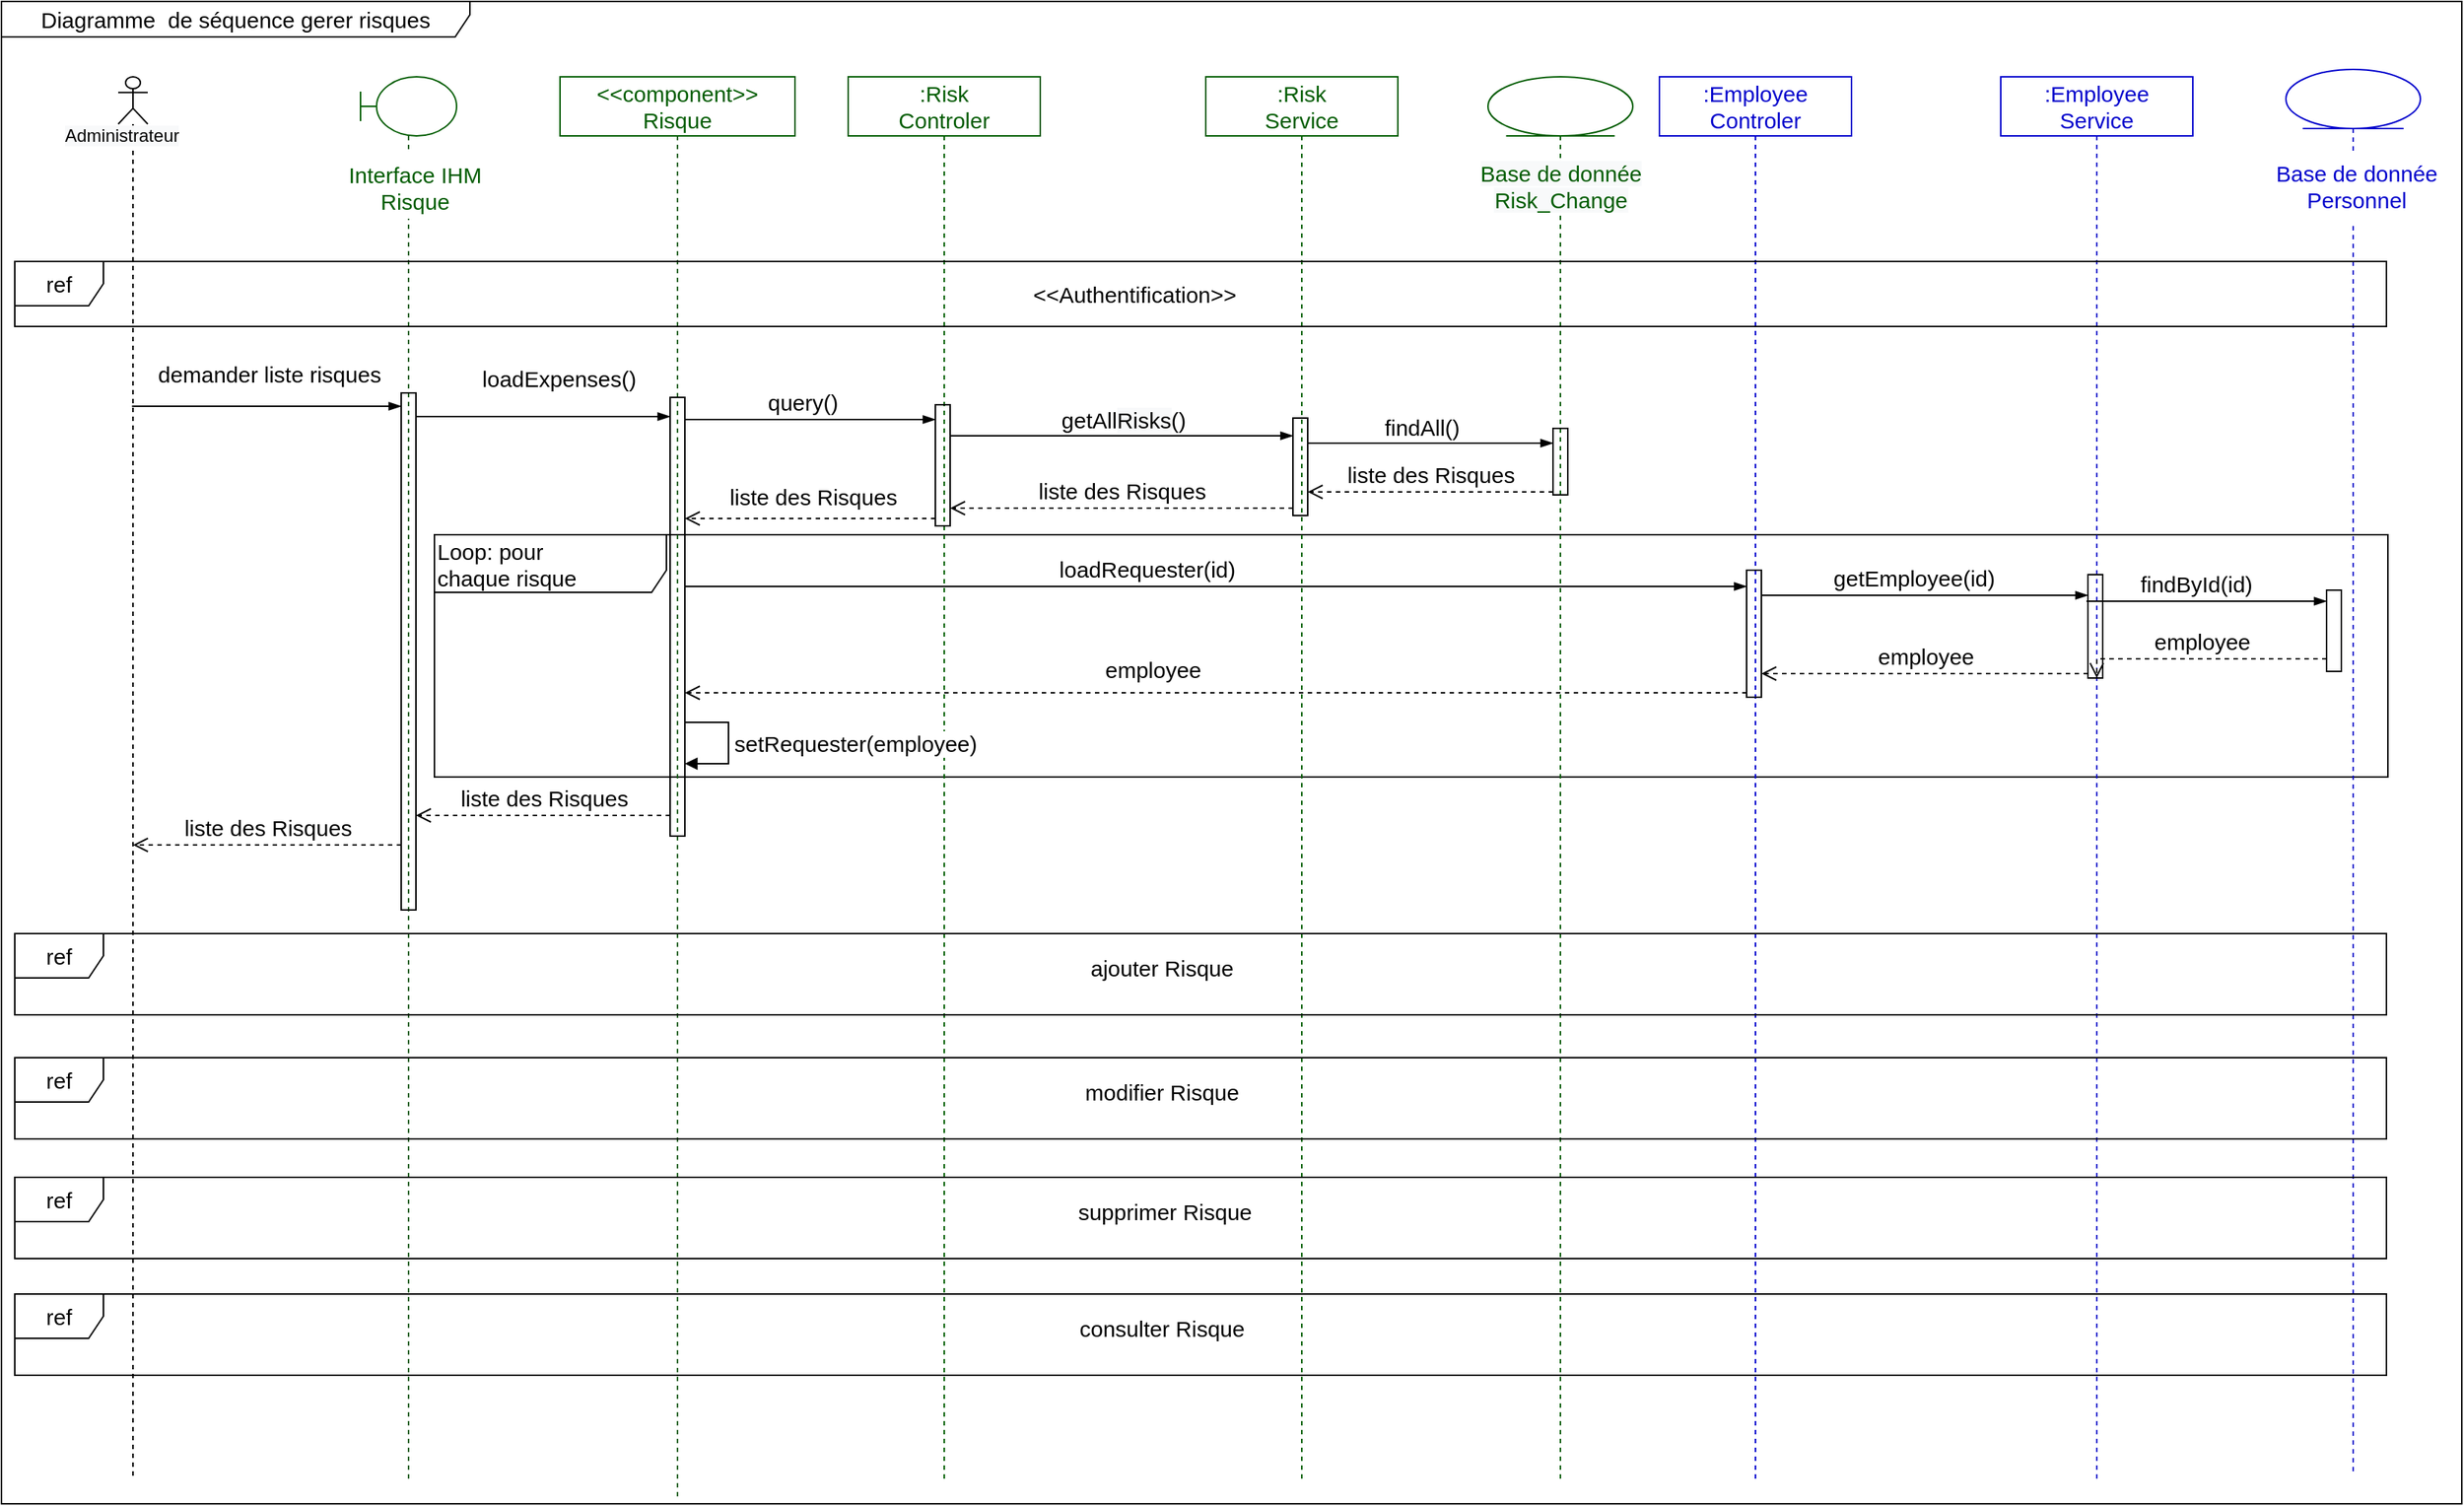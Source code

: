 <mxfile version="20.2.5" type="github" pages="2">
  <diagram id="tdwJPk2XB3sROhKPVtqK" name="Page-1">
    <mxGraphModel dx="2585" dy="1444" grid="0" gridSize="10" guides="1" tooltips="1" connect="1" arrows="1" fold="1" page="1" pageScale="1" pageWidth="827" pageHeight="1169" math="0" shadow="0">
      <root>
        <mxCell id="0" />
        <mxCell id="1" parent="0" />
        <mxCell id="NfI3IYg7BopeondDtThY-1" value="Diagramme&amp;nbsp; de séquence gerer &lt;span style=&quot;background-color: rgb(255, 255, 255);&quot;&gt;risques&lt;/span&gt;" style="shape=umlFrame;whiteSpace=wrap;html=1;rounded=0;shadow=0;glass=0;sketch=0;fontSize=15;fillColor=none;width=317;height=24;" vertex="1" parent="1">
          <mxGeometry x="31" y="14" width="1665" height="1017" as="geometry" />
        </mxCell>
        <mxCell id="NfI3IYg7BopeondDtThY-2" value="Loop: pour &lt;br&gt;&lt;div style=&quot;text-align: center;&quot;&gt;&lt;span style=&quot;background-color: initial;&quot;&gt;chaque risque&lt;/span&gt;&lt;/div&gt;" style="shape=umlFrame;whiteSpace=wrap;html=1;rounded=0;shadow=0;glass=0;sketch=0;fontSize=15;fillColor=none;width=157;height=39;align=left;" vertex="1" parent="1">
          <mxGeometry x="324" y="375" width="1322" height="164" as="geometry" />
        </mxCell>
        <mxCell id="NfI3IYg7BopeondDtThY-3" value=":Risk&lt;br&gt;Controler" style="shape=umlLifeline;perimeter=lifelinePerimeter;whiteSpace=wrap;html=1;container=1;collapsible=0;recursiveResize=0;outlineConnect=0;rounded=0;shadow=0;glass=0;sketch=0;fillColor=none;fontSize=15;fontColor=#005C00;strokeColor=#005C00;labelBackgroundColor=default;" vertex="1" parent="1">
          <mxGeometry x="604" y="65" width="130" height="950" as="geometry" />
        </mxCell>
        <mxCell id="NfI3IYg7BopeondDtThY-4" value="" style="html=1;points=[];perimeter=orthogonalPerimeter;rounded=0;shadow=0;glass=0;sketch=0;fontSize=15;fillColor=none;" vertex="1" parent="NfI3IYg7BopeondDtThY-3">
          <mxGeometry x="59" y="222" width="10" height="82" as="geometry" />
        </mxCell>
        <mxCell id="NfI3IYg7BopeondDtThY-5" value="" style="shape=umlLifeline;participant=umlActor;perimeter=lifelinePerimeter;whiteSpace=wrap;html=1;container=1;collapsible=0;recursiveResize=0;verticalAlign=top;spacingTop=36;outlineConnect=0;fillColor=none;size=32;sketch=0;shadow=0;rounded=0;glass=0;" vertex="1" parent="1">
          <mxGeometry x="110" y="65" width="20" height="950" as="geometry" />
        </mxCell>
        <mxCell id="NfI3IYg7BopeondDtThY-6" value="&lt;span style=&quot;color: rgb(0, 0, 0); font-family: Helvetica; font-size: 12px; font-style: normal; font-variant-ligatures: normal; font-variant-caps: normal; font-weight: 400; letter-spacing: normal; orphans: 2; text-align: center; text-indent: 0px; text-transform: none; widows: 2; word-spacing: 0px; -webkit-text-stroke-width: 0px; background-color: rgb(248, 249, 250); text-decoration-thickness: initial; text-decoration-style: initial; text-decoration-color: initial; float: none; display: inline !important;&quot;&gt;Administrateur&lt;/span&gt;" style="text;whiteSpace=wrap;html=1;" vertex="1" parent="1">
          <mxGeometry x="72" y="91" width="105" height="36" as="geometry" />
        </mxCell>
        <mxCell id="NfI3IYg7BopeondDtThY-7" value=":&lt;span style=&quot;background-color: rgb(255, 255, 255);&quot;&gt;Risk&lt;/span&gt;&lt;br&gt;Service" style="shape=umlLifeline;perimeter=lifelinePerimeter;whiteSpace=wrap;html=1;container=1;collapsible=0;recursiveResize=0;outlineConnect=0;rounded=0;shadow=0;glass=0;sketch=0;fillColor=none;fontSize=15;fontColor=#005C00;strokeColor=#005C00;" vertex="1" parent="1">
          <mxGeometry x="846" y="65" width="130" height="950" as="geometry" />
        </mxCell>
        <mxCell id="NfI3IYg7BopeondDtThY-8" value="" style="html=1;points=[];perimeter=orthogonalPerimeter;rounded=0;shadow=0;glass=0;sketch=0;fontSize=15;fillColor=none;" vertex="1" parent="NfI3IYg7BopeondDtThY-7">
          <mxGeometry x="59" y="231" width="10" height="66" as="geometry" />
        </mxCell>
        <mxCell id="NfI3IYg7BopeondDtThY-9" value="" style="shape=umlLifeline;participant=umlEntity;perimeter=lifelinePerimeter;whiteSpace=wrap;html=1;container=1;collapsible=0;recursiveResize=0;verticalAlign=top;spacingTop=36;outlineConnect=0;rounded=0;shadow=0;glass=0;sketch=0;fontSize=15;fillColor=none;fontColor=#CC6600;strokeColor=#005C00;" vertex="1" parent="1">
          <mxGeometry x="1037" y="65" width="98" height="950" as="geometry" />
        </mxCell>
        <mxCell id="NfI3IYg7BopeondDtThY-10" value="" style="html=1;points=[];perimeter=orthogonalPerimeter;rounded=0;shadow=0;glass=0;sketch=0;fontSize=15;fillColor=none;" vertex="1" parent="NfI3IYg7BopeondDtThY-9">
          <mxGeometry x="44" y="238" width="10" height="45" as="geometry" />
        </mxCell>
        <mxCell id="NfI3IYg7BopeondDtThY-11" value="&lt;span style=&quot;font-family: Helvetica; font-size: 15px; font-style: normal; font-variant-ligatures: normal; font-variant-caps: normal; font-weight: 400; letter-spacing: normal; orphans: 2; text-indent: 0px; text-transform: none; widows: 2; word-spacing: 0px; -webkit-text-stroke-width: 0px; background-color: rgb(248, 249, 250); text-decoration-thickness: initial; text-decoration-style: initial; text-decoration-color: initial; float: none; display: inline !important;&quot;&gt;Base de donnée&lt;br&gt;Risk_Change&lt;br&gt;&lt;/span&gt;" style="text;whiteSpace=wrap;html=1;fontSize=15;align=center;fillColor=none;fontColor=#005C00;" vertex="1" parent="NfI3IYg7BopeondDtThY-9">
          <mxGeometry x="-10.5" y="50" width="119" height="45" as="geometry" />
        </mxCell>
        <mxCell id="NfI3IYg7BopeondDtThY-12" value="" style="shape=umlLifeline;participant=umlBoundary;perimeter=lifelinePerimeter;whiteSpace=wrap;html=1;container=1;collapsible=0;recursiveResize=0;verticalAlign=top;spacingTop=36;outlineConnect=0;rounded=0;shadow=0;glass=0;sketch=0;fontSize=15;fillColor=none;fontColor=#CC6600;strokeColor=#005C00;" vertex="1" parent="1">
          <mxGeometry x="274" y="65" width="65" height="950" as="geometry" />
        </mxCell>
        <mxCell id="NfI3IYg7BopeondDtThY-14" value="" style="html=1;points=[];perimeter=orthogonalPerimeter;rounded=0;shadow=0;glass=0;sketch=0;fontSize=15;fillColor=none;" vertex="1" parent="NfI3IYg7BopeondDtThY-12">
          <mxGeometry x="27.5" y="214" width="10" height="350" as="geometry" />
        </mxCell>
        <mxCell id="NfI3IYg7BopeondDtThY-15" value=":Employee&lt;br&gt;Controler" style="shape=umlLifeline;perimeter=lifelinePerimeter;whiteSpace=wrap;html=1;container=1;collapsible=0;recursiveResize=0;outlineConnect=0;rounded=0;shadow=0;glass=0;sketch=0;fillColor=none;fontSize=15;strokeColor=#0000CC;fontColor=#0000CC;" vertex="1" parent="1">
          <mxGeometry x="1153" y="65" width="130" height="950" as="geometry" />
        </mxCell>
        <mxCell id="NfI3IYg7BopeondDtThY-16" value="" style="html=1;points=[];perimeter=orthogonalPerimeter;rounded=0;shadow=0;glass=0;sketch=0;fontSize=15;fillColor=none;" vertex="1" parent="NfI3IYg7BopeondDtThY-15">
          <mxGeometry x="59" y="334" width="10" height="86" as="geometry" />
        </mxCell>
        <mxCell id="NfI3IYg7BopeondDtThY-17" value="" style="shape=umlLifeline;participant=umlEntity;perimeter=lifelinePerimeter;whiteSpace=wrap;html=1;container=1;collapsible=0;recursiveResize=0;verticalAlign=top;spacingTop=36;outlineConnect=0;rounded=0;shadow=0;glass=0;sketch=0;fontSize=15;fillColor=none;strokeColor=#0000CC;" vertex="1" parent="1">
          <mxGeometry x="1577" y="60" width="91" height="950" as="geometry" />
        </mxCell>
        <mxCell id="NfI3IYg7BopeondDtThY-18" value="Base de donnée&lt;br&gt;Personnel" style="text;whiteSpace=wrap;html=1;fontSize=15;align=center;fillColor=default;fontColor=#0000CC;" vertex="1" parent="NfI3IYg7BopeondDtThY-17">
          <mxGeometry x="-11" y="55" width="118" height="48" as="geometry" />
        </mxCell>
        <mxCell id="NfI3IYg7BopeondDtThY-19" value="" style="html=1;points=[];perimeter=orthogonalPerimeter;rounded=0;shadow=0;glass=0;sketch=0;fontSize=15;fillColor=none;" vertex="1" parent="NfI3IYg7BopeondDtThY-17">
          <mxGeometry x="27.5" y="352.5" width="10" height="55" as="geometry" />
        </mxCell>
        <mxCell id="NfI3IYg7BopeondDtThY-20" value=":Employee&lt;br&gt;Service" style="shape=umlLifeline;perimeter=lifelinePerimeter;whiteSpace=wrap;html=1;container=1;collapsible=0;recursiveResize=0;outlineConnect=0;rounded=0;shadow=0;glass=0;sketch=0;fillColor=none;fontSize=15;strokeColor=#0000CC;fontColor=#0000CC;" vertex="1" parent="1">
          <mxGeometry x="1384" y="65" width="130" height="950" as="geometry" />
        </mxCell>
        <mxCell id="NfI3IYg7BopeondDtThY-21" value="" style="html=1;points=[];perimeter=orthogonalPerimeter;rounded=0;shadow=0;glass=0;sketch=0;fontSize=15;fillColor=none;" vertex="1" parent="NfI3IYg7BopeondDtThY-20">
          <mxGeometry x="59" y="337" width="10" height="70" as="geometry" />
        </mxCell>
        <mxCell id="NfI3IYg7BopeondDtThY-22" value="" style="edgeStyle=elbowEdgeStyle;fontSize=12;html=1;endArrow=blockThin;endFill=1;rounded=0;" edge="1" parent="1" target="NfI3IYg7BopeondDtThY-14">
          <mxGeometry width="160" relative="1" as="geometry">
            <mxPoint x="119.324" y="288" as="sourcePoint" />
            <mxPoint x="258.5" y="288" as="targetPoint" />
            <Array as="points">
              <mxPoint x="190" y="288" />
              <mxPoint x="171" y="261" />
            </Array>
          </mxGeometry>
        </mxCell>
        <mxCell id="NfI3IYg7BopeondDtThY-23" value="demander liste risques" style="edgeLabel;html=1;align=center;verticalAlign=middle;resizable=0;points=[];fontSize=15;" vertex="1" connectable="0" parent="NfI3IYg7BopeondDtThY-22">
          <mxGeometry x="-0.395" relative="1" as="geometry">
            <mxPoint x="37" y="-22" as="offset" />
          </mxGeometry>
        </mxCell>
        <mxCell id="NfI3IYg7BopeondDtThY-24" value="" style="edgeStyle=elbowEdgeStyle;fontSize=12;html=1;endArrow=blockThin;endFill=1;rounded=0;" edge="1" parent="1" source="NfI3IYg7BopeondDtThY-44" target="NfI3IYg7BopeondDtThY-4">
          <mxGeometry width="160" relative="1" as="geometry">
            <mxPoint x="532" y="237" as="sourcePoint" />
            <mxPoint x="637" y="443" as="targetPoint" />
            <Array as="points">
              <mxPoint x="561" y="297" />
              <mxPoint x="444" y="291" />
              <mxPoint x="426" y="304" />
            </Array>
          </mxGeometry>
        </mxCell>
        <mxCell id="NfI3IYg7BopeondDtThY-25" value="query()" style="edgeLabel;html=1;align=center;verticalAlign=middle;resizable=0;points=[];fontSize=15;" vertex="1" connectable="0" parent="NfI3IYg7BopeondDtThY-24">
          <mxGeometry x="-0.219" y="3" relative="1" as="geometry">
            <mxPoint x="13" y="-9" as="offset" />
          </mxGeometry>
        </mxCell>
        <mxCell id="NfI3IYg7BopeondDtThY-26" value="" style="edgeStyle=elbowEdgeStyle;fontSize=12;html=1;endArrow=blockThin;endFill=1;rounded=0;" edge="1" parent="1" source="NfI3IYg7BopeondDtThY-4" target="NfI3IYg7BopeondDtThY-8">
          <mxGeometry width="160" relative="1" as="geometry">
            <mxPoint x="394" y="355" as="sourcePoint" />
            <mxPoint x="554" y="355" as="targetPoint" />
            <Array as="points">
              <mxPoint x="753" y="308" />
              <mxPoint x="602" y="293" />
              <mxPoint x="527" y="322" />
            </Array>
          </mxGeometry>
        </mxCell>
        <mxCell id="NfI3IYg7BopeondDtThY-27" value="getAll&lt;span style=&quot;background-color: rgb(248, 249, 250);&quot;&gt;Risks&lt;/span&gt;()" style="edgeLabel;html=1;align=center;verticalAlign=middle;resizable=0;points=[];fontSize=15;" vertex="1" connectable="0" parent="NfI3IYg7BopeondDtThY-26">
          <mxGeometry x="0.124" relative="1" as="geometry">
            <mxPoint x="-14" y="-11" as="offset" />
          </mxGeometry>
        </mxCell>
        <mxCell id="NfI3IYg7BopeondDtThY-28" value="" style="edgeStyle=elbowEdgeStyle;fontSize=12;html=1;endArrow=blockThin;endFill=1;rounded=0;" edge="1" parent="1" source="NfI3IYg7BopeondDtThY-8" target="NfI3IYg7BopeondDtThY-10">
          <mxGeometry width="160" relative="1" as="geometry">
            <mxPoint x="474" y="355" as="sourcePoint" />
            <mxPoint x="634" y="355" as="targetPoint" />
            <Array as="points">
              <mxPoint x="927" y="313" />
              <mxPoint x="766" y="318" />
            </Array>
          </mxGeometry>
        </mxCell>
        <mxCell id="NfI3IYg7BopeondDtThY-29" value="findAll()" style="edgeLabel;html=1;align=center;verticalAlign=middle;resizable=0;points=[];fontSize=15;" vertex="1" connectable="0" parent="NfI3IYg7BopeondDtThY-28">
          <mxGeometry x="-0.356" y="2" relative="1" as="geometry">
            <mxPoint x="23" y="-9" as="offset" />
          </mxGeometry>
        </mxCell>
        <mxCell id="NfI3IYg7BopeondDtThY-30" value="liste des Risques" style="html=1;verticalAlign=bottom;endArrow=open;dashed=1;endSize=8;rounded=0;fontSize=15;" edge="1" parent="1" source="NfI3IYg7BopeondDtThY-10" target="NfI3IYg7BopeondDtThY-8">
          <mxGeometry relative="1" as="geometry">
            <mxPoint x="806" y="342" as="sourcePoint" />
            <mxPoint x="668" y="342" as="targetPoint" />
            <Array as="points">
              <mxPoint x="948" y="346" />
            </Array>
          </mxGeometry>
        </mxCell>
        <mxCell id="NfI3IYg7BopeondDtThY-31" value="liste des Risques" style="html=1;verticalAlign=bottom;endArrow=open;dashed=1;endSize=8;rounded=0;fontSize=15;" edge="1" parent="1" source="NfI3IYg7BopeondDtThY-8" target="NfI3IYg7BopeondDtThY-4">
          <mxGeometry relative="1" as="geometry">
            <mxPoint x="658" y="347" as="sourcePoint" />
            <mxPoint x="477" y="347" as="targetPoint" />
            <Array as="points">
              <mxPoint x="758" y="357" />
            </Array>
          </mxGeometry>
        </mxCell>
        <mxCell id="NfI3IYg7BopeondDtThY-32" value="liste des Risques" style="html=1;verticalAlign=bottom;endArrow=open;dashed=1;endSize=8;rounded=0;fontSize=15;" edge="1" parent="1" source="NfI3IYg7BopeondDtThY-4" target="NfI3IYg7BopeondDtThY-44">
          <mxGeometry x="-0.019" y="-3" relative="1" as="geometry">
            <mxPoint x="479" y="359" as="sourcePoint" />
            <mxPoint x="298" y="359" as="targetPoint" />
            <Array as="points">
              <mxPoint x="512" y="364" />
            </Array>
            <mxPoint as="offset" />
          </mxGeometry>
        </mxCell>
        <mxCell id="NfI3IYg7BopeondDtThY-33" value="" style="edgeStyle=elbowEdgeStyle;fontSize=12;html=1;endArrow=blockThin;endFill=1;rounded=0;" edge="1" parent="1" source="NfI3IYg7BopeondDtThY-44" target="NfI3IYg7BopeondDtThY-16">
          <mxGeometry width="160" relative="1" as="geometry">
            <mxPoint x="312" y="410" as="sourcePoint" />
            <mxPoint x="985.5" y="410" as="targetPoint" />
            <Array as="points">
              <mxPoint x="873" y="410" />
            </Array>
          </mxGeometry>
        </mxCell>
        <mxCell id="NfI3IYg7BopeondDtThY-34" value="loadRequester(id)" style="edgeLabel;html=1;align=center;verticalAlign=middle;resizable=0;points=[];fontSize=15;" vertex="1" connectable="0" parent="NfI3IYg7BopeondDtThY-33">
          <mxGeometry x="-0.256" y="-3" relative="1" as="geometry">
            <mxPoint x="45" y="-15" as="offset" />
          </mxGeometry>
        </mxCell>
        <mxCell id="NfI3IYg7BopeondDtThY-35" value="" style="fontSize=12;html=1;endArrow=blockThin;endFill=1;rounded=0;" edge="1" parent="1" source="NfI3IYg7BopeondDtThY-16" target="NfI3IYg7BopeondDtThY-21">
          <mxGeometry width="160" relative="1" as="geometry">
            <mxPoint x="917" y="389" as="sourcePoint" />
            <mxPoint x="1077" y="389" as="targetPoint" />
            <Array as="points">
              <mxPoint x="1263" y="416" />
            </Array>
          </mxGeometry>
        </mxCell>
        <mxCell id="NfI3IYg7BopeondDtThY-36" value="getEmployee(id)" style="edgeLabel;html=1;align=center;verticalAlign=middle;resizable=0;points=[];fontSize=15;" vertex="1" connectable="0" parent="NfI3IYg7BopeondDtThY-35">
          <mxGeometry x="-0.254" y="1" relative="1" as="geometry">
            <mxPoint x="20" y="-11" as="offset" />
          </mxGeometry>
        </mxCell>
        <mxCell id="NfI3IYg7BopeondDtThY-37" value="" style="edgeStyle=elbowEdgeStyle;fontSize=12;html=1;endArrow=blockThin;endFill=1;rounded=0;" edge="1" parent="1" source="NfI3IYg7BopeondDtThY-21" target="NfI3IYg7BopeondDtThY-19">
          <mxGeometry width="160" relative="1" as="geometry">
            <mxPoint x="1065" y="396" as="sourcePoint" />
            <mxPoint x="1225" y="396" as="targetPoint" />
            <Array as="points">
              <mxPoint x="1442" y="420" />
              <mxPoint x="1334" y="409" />
            </Array>
          </mxGeometry>
        </mxCell>
        <mxCell id="NfI3IYg7BopeondDtThY-38" value="findById(id)" style="edgeLabel;html=1;align=center;verticalAlign=middle;resizable=0;points=[];fontSize=15;" vertex="1" connectable="0" parent="NfI3IYg7BopeondDtThY-37">
          <mxGeometry x="-0.269" y="1" relative="1" as="geometry">
            <mxPoint x="15" y="-11" as="offset" />
          </mxGeometry>
        </mxCell>
        <mxCell id="NfI3IYg7BopeondDtThY-39" value="employee" style="html=1;verticalAlign=bottom;endArrow=open;dashed=1;endSize=8;rounded=0;fontSize=15;" edge="1" parent="1" source="NfI3IYg7BopeondDtThY-19" target="NfI3IYg7BopeondDtThY-21">
          <mxGeometry relative="1" as="geometry">
            <mxPoint x="1511" y="460" as="sourcePoint" />
            <mxPoint x="1221" y="462" as="targetPoint" />
            <Array as="points">
              <mxPoint x="1449" y="459" />
            </Array>
          </mxGeometry>
        </mxCell>
        <mxCell id="NfI3IYg7BopeondDtThY-40" value="employee" style="html=1;verticalAlign=bottom;endArrow=open;dashed=1;endSize=8;rounded=0;fontSize=15;" edge="1" parent="1" source="NfI3IYg7BopeondDtThY-21" target="NfI3IYg7BopeondDtThY-16">
          <mxGeometry relative="1" as="geometry">
            <mxPoint x="1158" y="471" as="sourcePoint" />
            <mxPoint x="991" y="471" as="targetPoint" />
            <Array as="points">
              <mxPoint x="1237" y="469" />
            </Array>
          </mxGeometry>
        </mxCell>
        <mxCell id="NfI3IYg7BopeondDtThY-41" value="employee" style="html=1;verticalAlign=bottom;endArrow=open;dashed=1;endSize=8;rounded=0;fontSize=15;startArrow=none;" edge="1" parent="1" source="NfI3IYg7BopeondDtThY-16" target="NfI3IYg7BopeondDtThY-44">
          <mxGeometry x="0.121" y="-4" relative="1" as="geometry">
            <mxPoint x="981" y="481.0" as="sourcePoint" />
            <mxPoint x="312" y="396.509" as="targetPoint" />
            <Array as="points">
              <mxPoint x="964" y="482" />
            </Array>
            <mxPoint as="offset" />
          </mxGeometry>
        </mxCell>
        <mxCell id="NfI3IYg7BopeondDtThY-42" value="liste des Risques" style="html=1;verticalAlign=bottom;endArrow=open;dashed=1;endSize=8;rounded=0;fontSize=15;" edge="1" parent="1" source="NfI3IYg7BopeondDtThY-14" target="NfI3IYg7BopeondDtThY-5">
          <mxGeometry relative="1" as="geometry">
            <mxPoint x="258.5" y="577" as="sourcePoint" />
            <mxPoint x="119.324" y="577" as="targetPoint" />
            <Array as="points">
              <mxPoint x="219" y="585" />
            </Array>
          </mxGeometry>
        </mxCell>
        <mxCell id="NfI3IYg7BopeondDtThY-43" value="&amp;lt;&amp;lt;component&amp;gt;&amp;gt;&lt;br&gt;Risque" style="shape=umlLifeline;perimeter=lifelinePerimeter;whiteSpace=wrap;html=1;container=1;collapsible=0;recursiveResize=0;outlineConnect=0;rounded=0;shadow=0;glass=0;sketch=0;fillColor=none;fontSize=15;fontColor=#005C00;strokeColor=#005C00;" vertex="1" parent="1">
          <mxGeometry x="409" y="65" width="159" height="961" as="geometry" />
        </mxCell>
        <mxCell id="NfI3IYg7BopeondDtThY-44" value="" style="html=1;points=[];perimeter=orthogonalPerimeter;fontSize=15;fillColor=none;rounded=0;shadow=0;glass=0;sketch=0;" vertex="1" parent="NfI3IYg7BopeondDtThY-43">
          <mxGeometry x="74.5" y="217" width="10" height="297" as="geometry" />
        </mxCell>
        <mxCell id="NfI3IYg7BopeondDtThY-45" value="set&lt;span style=&quot;text-align: center;&quot;&gt;Requester&lt;/span&gt;(employee)" style="edgeStyle=orthogonalEdgeStyle;html=1;align=left;spacingLeft=2;endArrow=block;rounded=0;fontSize=15;" edge="1" parent="NfI3IYg7BopeondDtThY-43" source="NfI3IYg7BopeondDtThY-44" target="NfI3IYg7BopeondDtThY-44">
          <mxGeometry relative="1" as="geometry">
            <mxPoint x="-59" y="421" as="sourcePoint" />
            <Array as="points">
              <mxPoint x="114" y="437" />
              <mxPoint x="114" y="465" />
            </Array>
            <mxPoint x="-46" y="452" as="targetPoint" />
          </mxGeometry>
        </mxCell>
        <mxCell id="NfI3IYg7BopeondDtThY-46" value="" style="fontSize=12;html=1;endArrow=blockThin;endFill=1;rounded=0;" edge="1" parent="1" source="NfI3IYg7BopeondDtThY-14" target="NfI3IYg7BopeondDtThY-44">
          <mxGeometry width="160" relative="1" as="geometry">
            <mxPoint x="268.5" y="289" as="sourcePoint" />
            <mxPoint x="599" y="417" as="targetPoint" />
            <Array as="points">
              <mxPoint x="381" y="295" />
            </Array>
          </mxGeometry>
        </mxCell>
        <mxCell id="NfI3IYg7BopeondDtThY-47" value="loadExpenses()" style="edgeLabel;html=1;align=center;verticalAlign=middle;resizable=0;points=[];fontSize=15;" vertex="1" connectable="0" parent="NfI3IYg7BopeondDtThY-46">
          <mxGeometry x="-0.006" y="-3" relative="1" as="geometry">
            <mxPoint x="11" y="-29" as="offset" />
          </mxGeometry>
        </mxCell>
        <mxCell id="NfI3IYg7BopeondDtThY-48" value="" style="html=1;verticalAlign=bottom;endArrow=open;dashed=1;endSize=8;rounded=0;" edge="1" parent="1" source="NfI3IYg7BopeondDtThY-44" target="NfI3IYg7BopeondDtThY-14">
          <mxGeometry relative="1" as="geometry">
            <mxPoint x="518" y="479" as="sourcePoint" />
            <mxPoint x="268.5" y="565.0" as="targetPoint" />
            <Array as="points">
              <mxPoint x="373" y="565" />
            </Array>
          </mxGeometry>
        </mxCell>
        <mxCell id="NfI3IYg7BopeondDtThY-49" value="&lt;span style=&quot;font-size: 15px;&quot;&gt;liste des Risques&lt;/span&gt;" style="edgeLabel;html=1;align=center;verticalAlign=middle;resizable=0;points=[];" vertex="1" connectable="0" parent="NfI3IYg7BopeondDtThY-48">
          <mxGeometry x="-0.223" y="3" relative="1" as="geometry">
            <mxPoint x="-19" y="-15" as="offset" />
          </mxGeometry>
        </mxCell>
        <mxCell id="NfI3IYg7BopeondDtThY-50" value="ref" style="shape=umlFrame;whiteSpace=wrap;html=1;labelBackgroundColor=none;fontSize=15;" vertex="1" parent="1">
          <mxGeometry x="40" y="190" width="1605" height="44" as="geometry" />
        </mxCell>
        <mxCell id="NfI3IYg7BopeondDtThY-51" value="&amp;lt;&amp;lt;Authentification&amp;gt;&amp;gt;" style="text;html=1;strokeColor=none;fillColor=none;align=center;verticalAlign=middle;whiteSpace=wrap;rounded=0;labelBackgroundColor=none;fontSize=15;fontColor=#000000;" vertex="1" parent="1">
          <mxGeometry x="722" y="197" width="152" height="30" as="geometry" />
        </mxCell>
        <mxCell id="NfI3IYg7BopeondDtThY-52" value="ref" style="shape=umlFrame;whiteSpace=wrap;html=1;labelBackgroundColor=none;fontSize=15;" vertex="1" parent="1">
          <mxGeometry x="40" y="645" width="1605" height="55" as="geometry" />
        </mxCell>
        <mxCell id="NfI3IYg7BopeondDtThY-53" value="ajouter Risque" style="text;html=1;strokeColor=none;fillColor=none;align=center;verticalAlign=middle;whiteSpace=wrap;rounded=0;labelBackgroundColor=none;fontSize=15;fontColor=#000000;" vertex="1" parent="1">
          <mxGeometry x="675" y="653" width="283" height="30" as="geometry" />
        </mxCell>
        <mxCell id="NfI3IYg7BopeondDtThY-54" value="ref" style="shape=umlFrame;whiteSpace=wrap;html=1;labelBackgroundColor=none;fontSize=15;" vertex="1" parent="1">
          <mxGeometry x="40" y="729" width="1605" height="55" as="geometry" />
        </mxCell>
        <mxCell id="NfI3IYg7BopeondDtThY-55" value="modifier Risque" style="text;html=1;strokeColor=none;fillColor=none;align=center;verticalAlign=middle;whiteSpace=wrap;rounded=0;labelBackgroundColor=none;fontSize=15;fontColor=#000000;" vertex="1" parent="1">
          <mxGeometry x="675" y="737" width="283" height="30" as="geometry" />
        </mxCell>
        <mxCell id="NfI3IYg7BopeondDtThY-56" value="ref" style="shape=umlFrame;whiteSpace=wrap;html=1;labelBackgroundColor=none;fontSize=15;" vertex="1" parent="1">
          <mxGeometry x="40" y="810" width="1605" height="55" as="geometry" />
        </mxCell>
        <mxCell id="NfI3IYg7BopeondDtThY-57" value="supprimer Risque" style="text;html=1;strokeColor=none;fillColor=none;align=center;verticalAlign=middle;whiteSpace=wrap;rounded=0;labelBackgroundColor=none;fontSize=15;fontColor=#000000;" vertex="1" parent="1">
          <mxGeometry x="676.5" y="818" width="283" height="30" as="geometry" />
        </mxCell>
        <mxCell id="NfI3IYg7BopeondDtThY-58" value="ref" style="shape=umlFrame;whiteSpace=wrap;html=1;labelBackgroundColor=none;fontSize=15;" vertex="1" parent="1">
          <mxGeometry x="40" y="889" width="1605" height="55" as="geometry" />
        </mxCell>
        <mxCell id="NfI3IYg7BopeondDtThY-59" value="consulter Risque" style="text;html=1;strokeColor=none;fillColor=none;align=center;verticalAlign=middle;whiteSpace=wrap;rounded=0;labelBackgroundColor=none;fontSize=15;fontColor=#000000;" vertex="1" parent="1">
          <mxGeometry x="675" y="897" width="283" height="30" as="geometry" />
        </mxCell>
        <mxCell id="NfI3IYg7BopeondDtThY-13" value="&lt;span style=&quot;font-family: Helvetica; font-size: 15px; font-style: normal; font-variant-ligatures: normal; font-variant-caps: normal; font-weight: 400; letter-spacing: normal; orphans: 2; text-indent: 0px; text-transform: none; widows: 2; word-spacing: 0px; -webkit-text-stroke-width: 0px; text-decoration-thickness: initial; text-decoration-style: initial; text-decoration-color: initial; float: none; display: inline !important;&quot;&gt;Interface IHM&lt;/span&gt;&lt;br style=&quot;font-family: Helvetica; font-size: 15px; font-style: normal; font-variant-ligatures: normal; font-variant-caps: normal; font-weight: 400; letter-spacing: normal; orphans: 2; text-indent: 0px; text-transform: none; widows: 2; word-spacing: 0px; -webkit-text-stroke-width: 0px; text-decoration-thickness: initial; text-decoration-style: initial; text-decoration-color: initial;&quot;&gt;Risque" style="text;whiteSpace=wrap;html=1;fontSize=15;align=center;fillColor=default;fontColor=#005C00;labelBackgroundColor=none;" vertex="1" parent="1">
          <mxGeometry x="250" y="116" width="122" height="45" as="geometry" />
        </mxCell>
      </root>
    </mxGraphModel>
  </diagram>
  <diagram id="e5KyyV-V2WP39n7FiWfx" name="Page-2">
    <mxGraphModel dx="2188" dy="1222" grid="0" gridSize="10" guides="1" tooltips="1" connect="1" arrows="1" fold="1" page="1" pageScale="1" pageWidth="827" pageHeight="1169" math="0" shadow="0">
      <root>
        <mxCell id="0" />
        <mxCell id="1" parent="0" />
        <mxCell id="R8rWvNV2IlhwqvTZbYEQ-1" value="Diagramme&amp;nbsp; de séquence consulter&amp;nbsp;&lt;span style=&quot;background-color: rgb(255, 255, 255);&quot;&gt;risque&lt;/span&gt;" style="shape=umlFrame;whiteSpace=wrap;html=1;rounded=0;shadow=0;glass=0;sketch=0;fontSize=15;fillColor=none;width=317;height=24;" vertex="1" parent="1">
          <mxGeometry x="68" y="27" width="1514" height="1017" as="geometry" />
        </mxCell>
        <mxCell id="MHh_uaF2gggkVHQZjeaD-112" value="alt: TaskId" style="shape=umlFrame;whiteSpace=wrap;html=1;labelBackgroundColor=none;fontSize=14;fontColor=#000000;strokeColor=#000000;fillColor=none;width=72;height=26;align=left;" vertex="1" parent="1">
          <mxGeometry x="318" y="743" width="1237" height="201" as="geometry" />
        </mxCell>
        <mxCell id="MHh_uaF2gggkVHQZjeaD-5" value="" style="shape=umlLifeline;participant=umlActor;perimeter=lifelinePerimeter;whiteSpace=wrap;html=1;container=1;collapsible=0;recursiveResize=0;verticalAlign=top;spacingTop=36;outlineConnect=0;fillColor=none;size=32;sketch=0;shadow=0;rounded=0;glass=0;" vertex="1" parent="1">
          <mxGeometry x="110" y="65" width="20" height="960" as="geometry" />
        </mxCell>
        <mxCell id="MHh_uaF2gggkVHQZjeaD-6" value="&lt;span style=&quot;color: rgb(0, 0, 0); font-family: Helvetica; font-size: 12px; font-style: normal; font-variant-ligatures: normal; font-variant-caps: normal; font-weight: 400; letter-spacing: normal; orphans: 2; text-align: center; text-indent: 0px; text-transform: none; widows: 2; word-spacing: 0px; -webkit-text-stroke-width: 0px; background-color: rgb(248, 249, 250); text-decoration-thickness: initial; text-decoration-style: initial; text-decoration-color: initial; float: none; display: inline !important;&quot;&gt;Administrateur&lt;/span&gt;" style="text;whiteSpace=wrap;html=1;" vertex="1" parent="1">
          <mxGeometry x="72" y="91" width="105" height="36" as="geometry" />
        </mxCell>
        <mxCell id="MHh_uaF2gggkVHQZjeaD-12" value="" style="shape=umlLifeline;participant=umlBoundary;perimeter=lifelinePerimeter;whiteSpace=wrap;html=1;container=1;collapsible=0;recursiveResize=0;verticalAlign=top;spacingTop=36;outlineConnect=0;rounded=0;shadow=0;glass=0;sketch=0;fontSize=15;fillColor=none;fontColor=#CC6600;strokeColor=#005C00;" vertex="1" parent="1">
          <mxGeometry x="252" y="65" width="65" height="960" as="geometry" />
        </mxCell>
        <mxCell id="MHh_uaF2gggkVHQZjeaD-13" value="" style="html=1;points=[];perimeter=orthogonalPerimeter;rounded=0;shadow=0;glass=0;sketch=0;fontSize=15;fillColor=none;" vertex="1" parent="MHh_uaF2gggkVHQZjeaD-12">
          <mxGeometry x="27.5" y="214" width="10" height="61" as="geometry" />
        </mxCell>
        <mxCell id="MHh_uaF2gggkVHQZjeaD-132" value="" style="html=1;points=[];perimeter=orthogonalPerimeter;rounded=0;shadow=0;glass=0;sketch=0;fontSize=15;fillColor=none;" vertex="1" parent="MHh_uaF2gggkVHQZjeaD-12">
          <mxGeometry x="27.5" y="893" width="10" height="43" as="geometry" />
        </mxCell>
        <mxCell id="MHh_uaF2gggkVHQZjeaD-21" value="" style="edgeStyle=elbowEdgeStyle;fontSize=12;html=1;endArrow=blockThin;endFill=1;rounded=0;" edge="1" parent="1" target="MHh_uaF2gggkVHQZjeaD-13">
          <mxGeometry width="160" relative="1" as="geometry">
            <mxPoint x="119.324" y="288" as="sourcePoint" />
            <mxPoint x="258.5" y="288" as="targetPoint" />
            <Array as="points">
              <mxPoint x="190" y="288" />
              <mxPoint x="171" y="261" />
            </Array>
          </mxGeometry>
        </mxCell>
        <mxCell id="MHh_uaF2gggkVHQZjeaD-22" value="cliquer sur icone &lt;br&gt;consulter" style="edgeLabel;html=1;align=center;verticalAlign=middle;resizable=0;points=[];fontSize=15;" vertex="1" connectable="0" parent="MHh_uaF2gggkVHQZjeaD-21">
          <mxGeometry x="-0.395" relative="1" as="geometry">
            <mxPoint x="34" y="-24" as="offset" />
          </mxGeometry>
        </mxCell>
        <mxCell id="MHh_uaF2gggkVHQZjeaD-23" value="" style="edgeStyle=elbowEdgeStyle;fontSize=12;html=1;endArrow=blockThin;endFill=1;rounded=0;" edge="1" parent="1" source="MHh_uaF2gggkVHQZjeaD-43" target="MHh_uaF2gggkVHQZjeaD-61">
          <mxGeometry width="160" relative="1" as="geometry">
            <mxPoint x="532" y="237" as="sourcePoint" />
            <mxPoint x="637" y="443" as="targetPoint" />
            <Array as="points">
              <mxPoint x="571" y="363" />
              <mxPoint x="444" y="291" />
              <mxPoint x="426" y="304" />
            </Array>
          </mxGeometry>
        </mxCell>
        <mxCell id="MHh_uaF2gggkVHQZjeaD-24" value="find(accordId)" style="edgeLabel;html=1;align=center;verticalAlign=middle;resizable=0;points=[];fontSize=15;" vertex="1" connectable="0" parent="MHh_uaF2gggkVHQZjeaD-23">
          <mxGeometry x="-0.219" y="3" relative="1" as="geometry">
            <mxPoint x="13" y="-9" as="offset" />
          </mxGeometry>
        </mxCell>
        <mxCell id="MHh_uaF2gggkVHQZjeaD-42" value="&amp;lt;&amp;lt;component&amp;gt;&amp;gt;&lt;br&gt;Risque" style="shape=umlLifeline;perimeter=lifelinePerimeter;whiteSpace=wrap;html=1;container=1;collapsible=0;recursiveResize=0;outlineConnect=0;rounded=0;shadow=0;glass=0;sketch=0;fillColor=none;fontSize=15;fontColor=#005C00;strokeColor=#005C00;" vertex="1" parent="1">
          <mxGeometry x="382" y="65" width="114" height="960" as="geometry" />
        </mxCell>
        <mxCell id="MHh_uaF2gggkVHQZjeaD-111" value="alt:&amp;nbsp; Tache" style="shape=umlFrame;whiteSpace=wrap;html=1;labelBackgroundColor=none;fontSize=14;fontColor=#000000;strokeColor=#000000;fillColor=none;width=87;height=26;align=left;" vertex="1" parent="MHh_uaF2gggkVHQZjeaD-42">
          <mxGeometry x="-42" y="802" width="300" height="61" as="geometry" />
        </mxCell>
        <mxCell id="MHh_uaF2gggkVHQZjeaD-88" value="alt: IterationId" style="shape=umlFrame;whiteSpace=wrap;html=1;labelBackgroundColor=none;fontSize=14;fontColor=#000000;strokeColor=#000000;fillColor=none;width=94;height=25;align=left;" vertex="1" parent="MHh_uaF2gggkVHQZjeaD-42">
          <mxGeometry x="-64" y="457" width="1237" height="201" as="geometry" />
        </mxCell>
        <mxCell id="MHh_uaF2gggkVHQZjeaD-107" value="alt:&amp;nbsp; Iteration" style="shape=umlFrame;whiteSpace=wrap;html=1;labelBackgroundColor=none;fontSize=14;fontColor=#000000;strokeColor=#000000;fillColor=none;width=87;height=26;align=left;" vertex="1" parent="MHh_uaF2gggkVHQZjeaD-42">
          <mxGeometry x="-42" y="582" width="300" height="61" as="geometry" />
        </mxCell>
        <mxCell id="MHh_uaF2gggkVHQZjeaD-93" value="alt:&amp;nbsp; Accord" style="shape=umlFrame;whiteSpace=wrap;html=1;labelBackgroundColor=none;fontSize=14;fontColor=#000000;strokeColor=#000000;fillColor=none;width=78;height=28;align=left;" vertex="1" parent="MHh_uaF2gggkVHQZjeaD-42">
          <mxGeometry x="-42" y="378" width="300" height="61" as="geometry" />
        </mxCell>
        <mxCell id="MHh_uaF2gggkVHQZjeaD-43" value="" style="html=1;points=[];perimeter=orthogonalPerimeter;fontSize=15;fillColor=none;rounded=0;shadow=0;glass=0;sketch=0;" vertex="1" parent="MHh_uaF2gggkVHQZjeaD-42">
          <mxGeometry x="52" y="220" width="10" height="697" as="geometry" />
        </mxCell>
        <mxCell id="MHh_uaF2gggkVHQZjeaD-44" value="" style="edgeStyle=orthogonalEdgeStyle;html=1;align=left;spacingLeft=2;endArrow=block;rounded=0;fontSize=15;" edge="1" parent="MHh_uaF2gggkVHQZjeaD-42" source="MHh_uaF2gggkVHQZjeaD-43" target="MHh_uaF2gggkVHQZjeaD-43">
          <mxGeometry x="0.07" y="13" relative="1" as="geometry">
            <mxPoint x="-59" y="421" as="sourcePoint" />
            <Array as="points">
              <mxPoint x="114" y="243" />
              <mxPoint x="114" y="269" />
            </Array>
            <mxPoint x="-46" y="452" as="targetPoint" />
            <mxPoint as="offset" />
          </mxGeometry>
        </mxCell>
        <mxCell id="MHh_uaF2gggkVHQZjeaD-76" value="&lt;span style=&quot;color: rgb(0, 0, 0); font-size: 15px; text-align: left;&quot;&gt;set&lt;/span&gt;&lt;span style=&quot;color: rgb(0, 0, 0); font-size: 15px;&quot;&gt;Risk&lt;/span&gt;&lt;span style=&quot;color: rgb(0, 0, 0); font-size: 15px; text-align: left;&quot;&gt;(&lt;/span&gt;&lt;span style=&quot;color: rgb(0, 0, 0); font-size: 15px;&quot;&gt;riskLog&lt;/span&gt;&lt;span style=&quot;color: rgb(0, 0, 0); font-size: 15px; text-align: left;&quot;&gt;)&lt;/span&gt;" style="edgeLabel;html=1;align=center;verticalAlign=middle;resizable=0;points=[];fontColor=#005C00;" vertex="1" connectable="0" parent="MHh_uaF2gggkVHQZjeaD-44">
          <mxGeometry x="0.053" y="1" relative="1" as="geometry">
            <mxPoint x="59" y="-3" as="offset" />
          </mxGeometry>
        </mxCell>
        <mxCell id="MHh_uaF2gggkVHQZjeaD-91" value="" style="edgeStyle=orthogonalEdgeStyle;html=1;align=left;spacingLeft=2;endArrow=block;rounded=0;fontSize=15;" edge="1" parent="MHh_uaF2gggkVHQZjeaD-42" source="MHh_uaF2gggkVHQZjeaD-43" target="MHh_uaF2gggkVHQZjeaD-43">
          <mxGeometry x="0.07" y="13" relative="1" as="geometry">
            <mxPoint x="94.5" y="253" as="sourcePoint" />
            <Array as="points">
              <mxPoint x="125" y="388" />
              <mxPoint x="125" y="409" />
            </Array>
            <mxPoint x="94.5" y="279" as="targetPoint" />
            <mxPoint as="offset" />
          </mxGeometry>
        </mxCell>
        <mxCell id="MHh_uaF2gggkVHQZjeaD-92" value="&lt;div style=&quot;text-align: center;&quot;&gt;&lt;span style=&quot;color: rgb(0, 0, 0); font-size: 15px; text-align: left;&quot;&gt;setAccord&lt;/span&gt;&lt;span style=&quot;color: rgb(0, 0, 0); font-size: 15px; text-align: left;&quot;&gt;(&lt;/span&gt;&lt;span style=&quot;color: rgb(0, 0, 0); font-size: 15px;&quot;&gt;accord&lt;/span&gt;&lt;span style=&quot;color: rgb(0, 0, 0); font-size: 15px; text-align: left;&quot;&gt;)&lt;/span&gt;&lt;/div&gt;" style="edgeLabel;html=1;align=center;verticalAlign=middle;resizable=0;points=[];fontColor=#005C00;" vertex="1" connectable="0" parent="MHh_uaF2gggkVHQZjeaD-91">
          <mxGeometry x="0.053" y="1" relative="1" as="geometry">
            <mxPoint x="63" y="-3" as="offset" />
          </mxGeometry>
        </mxCell>
        <mxCell id="MHh_uaF2gggkVHQZjeaD-94" value="&lt;div style=&quot;text-align: left; font-size: 15px;&quot;&gt;&lt;/div&gt;&lt;span style=&quot;text-align: right;&quot;&gt;&lt;div style=&quot;text-align: left;&quot;&gt;&lt;span style=&quot;background-color: initial;&quot;&gt;[True&lt;/span&gt;&lt;span style=&quot;background-color: initial;&quot;&gt;]&lt;/span&gt;&lt;/div&gt;&lt;/span&gt;" style="text;html=1;strokeColor=none;fillColor=none;align=center;verticalAlign=middle;whiteSpace=wrap;rounded=0;fontSize=15;fontColor=#009900;" vertex="1" parent="MHh_uaF2gggkVHQZjeaD-42">
          <mxGeometry x="-20" y="412" width="46" height="21" as="geometry" />
        </mxCell>
        <mxCell id="MHh_uaF2gggkVHQZjeaD-90" value="&lt;div style=&quot;text-align: left; font-size: 15px;&quot;&gt;&lt;/div&gt;&lt;span style=&quot;text-align: right;&quot;&gt;&lt;div style=&quot;text-align: left;&quot;&gt;&lt;span style=&quot;background-color: initial;&quot;&gt;[True&lt;/span&gt;&lt;span style=&quot;background-color: initial;&quot;&gt;]&lt;/span&gt;&lt;/div&gt;&lt;/span&gt;" style="text;html=1;strokeColor=none;fillColor=none;align=center;verticalAlign=middle;whiteSpace=wrap;rounded=0;fontSize=15;fontColor=#009900;" vertex="1" parent="MHh_uaF2gggkVHQZjeaD-42">
          <mxGeometry x="-36" y="478" width="46" height="28" as="geometry" />
        </mxCell>
        <mxCell id="MHh_uaF2gggkVHQZjeaD-110" value="&lt;div style=&quot;text-align: left; font-size: 15px;&quot;&gt;&lt;/div&gt;&lt;span style=&quot;text-align: right;&quot;&gt;&lt;div style=&quot;text-align: left;&quot;&gt;&lt;span style=&quot;background-color: initial;&quot;&gt;[True&lt;/span&gt;&lt;span style=&quot;background-color: initial;&quot;&gt;]&lt;/span&gt;&lt;/div&gt;&lt;/span&gt;" style="text;html=1;strokeColor=none;fillColor=none;align=center;verticalAlign=middle;whiteSpace=wrap;rounded=0;fontSize=15;fontColor=#009900;" vertex="1" parent="MHh_uaF2gggkVHQZjeaD-42">
          <mxGeometry x="-20" y="616" width="46" height="21" as="geometry" />
        </mxCell>
        <mxCell id="MHh_uaF2gggkVHQZjeaD-108" value="" style="edgeStyle=orthogonalEdgeStyle;html=1;align=left;spacingLeft=2;endArrow=block;rounded=0;fontSize=15;" edge="1" parent="MHh_uaF2gggkVHQZjeaD-42" source="MHh_uaF2gggkVHQZjeaD-43" target="MHh_uaF2gggkVHQZjeaD-43">
          <mxGeometry x="0.07" y="13" relative="1" as="geometry">
            <mxPoint x="80" y="590" as="sourcePoint" />
            <Array as="points">
              <mxPoint x="111" y="590" />
              <mxPoint x="111" y="611" />
            </Array>
            <mxPoint x="80" y="611" as="targetPoint" />
            <mxPoint as="offset" />
          </mxGeometry>
        </mxCell>
        <mxCell id="MHh_uaF2gggkVHQZjeaD-109" value="&lt;div style=&quot;text-align: center;&quot;&gt;&lt;span style=&quot;color: rgb(0, 0, 0); font-size: 15px; text-align: left;&quot;&gt;setIteration&lt;/span&gt;&lt;span style=&quot;color: rgb(0, 0, 0); font-size: 15px; text-align: left;&quot;&gt;(&lt;/span&gt;&lt;span style=&quot;color: rgb(0, 0, 0); font-size: 15px;&quot;&gt;iteration&lt;/span&gt;&lt;span style=&quot;color: rgb(0, 0, 0); font-size: 15px; text-align: left;&quot;&gt;)&lt;/span&gt;&lt;/div&gt;" style="edgeLabel;html=1;align=center;verticalAlign=middle;resizable=0;points=[];fontColor=#005C00;" vertex="1" connectable="0" parent="MHh_uaF2gggkVHQZjeaD-108">
          <mxGeometry x="0.053" y="1" relative="1" as="geometry">
            <mxPoint x="70" y="-3" as="offset" />
          </mxGeometry>
        </mxCell>
        <mxCell id="MHh_uaF2gggkVHQZjeaD-115" value="" style="edgeStyle=orthogonalEdgeStyle;html=1;align=left;spacingLeft=2;endArrow=block;rounded=0;fontSize=15;" edge="1" parent="MHh_uaF2gggkVHQZjeaD-42" source="MHh_uaF2gggkVHQZjeaD-43" target="MHh_uaF2gggkVHQZjeaD-43">
          <mxGeometry x="0.07" y="13" relative="1" as="geometry">
            <mxPoint x="69" y="811" as="sourcePoint" />
            <Array as="points">
              <mxPoint x="102" y="811" />
              <mxPoint x="102" y="832" />
            </Array>
            <mxPoint x="69" y="832.0" as="targetPoint" />
            <mxPoint as="offset" />
          </mxGeometry>
        </mxCell>
        <mxCell id="MHh_uaF2gggkVHQZjeaD-116" value="&lt;div style=&quot;text-align: center;&quot;&gt;&lt;span style=&quot;color: rgb(0, 0, 0); font-size: 15px; text-align: left;&quot;&gt;setTask&lt;/span&gt;&lt;span style=&quot;color: rgb(0, 0, 0); font-size: 15px; text-align: left;&quot;&gt;(&lt;/span&gt;&lt;span style=&quot;color: rgb(0, 0, 0); font-size: 15px;&quot;&gt;tache&lt;/span&gt;&lt;span style=&quot;color: rgb(0, 0, 0); font-size: 15px; text-align: left;&quot;&gt;)&lt;/span&gt;&lt;/div&gt;" style="edgeLabel;html=1;align=center;verticalAlign=middle;resizable=0;points=[];fontColor=#005C00;" vertex="1" connectable="0" parent="MHh_uaF2gggkVHQZjeaD-115">
          <mxGeometry x="0.053" y="1" relative="1" as="geometry">
            <mxPoint x="52" y="-3" as="offset" />
          </mxGeometry>
        </mxCell>
        <mxCell id="MHh_uaF2gggkVHQZjeaD-45" value="" style="fontSize=12;html=1;endArrow=blockThin;endFill=1;rounded=0;" edge="1" parent="1" source="MHh_uaF2gggkVHQZjeaD-13" target="MHh_uaF2gggkVHQZjeaD-43">
          <mxGeometry width="160" relative="1" as="geometry">
            <mxPoint x="268.5" y="289" as="sourcePoint" />
            <mxPoint x="599" y="417" as="targetPoint" />
            <Array as="points">
              <mxPoint x="381" y="295" />
            </Array>
          </mxGeometry>
        </mxCell>
        <mxCell id="MHh_uaF2gggkVHQZjeaD-46" value="subscribe(riskLog)" style="edgeLabel;html=1;align=center;verticalAlign=middle;resizable=0;points=[];fontSize=15;" vertex="1" connectable="0" parent="MHh_uaF2gggkVHQZjeaD-45">
          <mxGeometry x="-0.006" y="-3" relative="1" as="geometry">
            <mxPoint x="1" y="-19" as="offset" />
          </mxGeometry>
        </mxCell>
        <mxCell id="MHh_uaF2gggkVHQZjeaD-59" value="&lt;span style=&quot;font-family: Helvetica; font-size: 15px; font-style: normal; font-variant-ligatures: normal; font-variant-caps: normal; font-weight: 400; letter-spacing: normal; orphans: 2; text-indent: 0px; text-transform: none; widows: 2; word-spacing: 0px; -webkit-text-stroke-width: 0px; text-decoration-thickness: initial; text-decoration-style: initial; text-decoration-color: initial; float: none; display: inline !important;&quot;&gt;Interface IHM&lt;/span&gt;&lt;br style=&quot;font-family: Helvetica; font-size: 15px; font-style: normal; font-variant-ligatures: normal; font-variant-caps: normal; font-weight: 400; letter-spacing: normal; orphans: 2; text-indent: 0px; text-transform: none; widows: 2; word-spacing: 0px; -webkit-text-stroke-width: 0px; text-decoration-thickness: initial; text-decoration-style: initial; text-decoration-color: initial;&quot;&gt;Risque" style="text;whiteSpace=wrap;html=1;fontSize=15;align=center;fillColor=default;fontColor=#005C00;labelBackgroundColor=none;" vertex="1" parent="1">
          <mxGeometry x="223.5" y="114" width="122" height="45" as="geometry" />
        </mxCell>
        <mxCell id="MHh_uaF2gggkVHQZjeaD-60" value=":TimeAndMaterial&lt;br&gt;Controler" style="shape=umlLifeline;perimeter=lifelinePerimeter;whiteSpace=wrap;html=1;container=1;collapsible=0;recursiveResize=0;outlineConnect=0;rounded=0;shadow=0;glass=0;sketch=0;fillColor=none;fontSize=15;fontColor=#CC6600;strokeColor=#CC6600;" vertex="1" parent="1">
          <mxGeometry x="571" y="65" width="130" height="960" as="geometry" />
        </mxCell>
        <mxCell id="MHh_uaF2gggkVHQZjeaD-61" value="" style="html=1;points=[];perimeter=orthogonalPerimeter;rounded=0;shadow=0;glass=0;sketch=0;fontSize=15;fillColor=none;" vertex="1" parent="MHh_uaF2gggkVHQZjeaD-60">
          <mxGeometry x="60" y="274" width="10" height="99" as="geometry" />
        </mxCell>
        <mxCell id="MHh_uaF2gggkVHQZjeaD-62" value=":TimeAndMaterial&lt;br&gt;Service" style="shape=umlLifeline;perimeter=lifelinePerimeter;whiteSpace=wrap;html=1;container=1;collapsible=0;recursiveResize=0;outlineConnect=0;rounded=0;shadow=0;glass=0;sketch=0;fillColor=none;fontSize=15;fontColor=#CC6600;strokeColor=#CC6600;" vertex="1" parent="1">
          <mxGeometry x="762" y="65" width="130" height="960" as="geometry" />
        </mxCell>
        <mxCell id="MHh_uaF2gggkVHQZjeaD-63" value="" style="html=1;points=[];perimeter=orthogonalPerimeter;rounded=0;shadow=0;glass=0;sketch=0;fontSize=15;fillColor=none;" vertex="1" parent="MHh_uaF2gggkVHQZjeaD-62">
          <mxGeometry x="60" y="297" width="10" height="66" as="geometry" />
        </mxCell>
        <mxCell id="MHh_uaF2gggkVHQZjeaD-64" value="" style="shape=umlLifeline;participant=umlEntity;perimeter=lifelinePerimeter;whiteSpace=wrap;html=1;container=1;collapsible=0;recursiveResize=0;verticalAlign=top;spacingTop=36;outlineConnect=0;rounded=0;shadow=0;glass=0;sketch=0;fontSize=15;fillColor=none;fontColor=#CC6600;strokeColor=#CC6600;" vertex="1" parent="1">
          <mxGeometry x="1477" y="65" width="65" height="960" as="geometry" />
        </mxCell>
        <mxCell id="MHh_uaF2gggkVHQZjeaD-65" value="" style="html=1;points=[];perimeter=orthogonalPerimeter;rounded=0;shadow=0;glass=0;sketch=0;fontSize=15;fillColor=none;" vertex="1" parent="MHh_uaF2gggkVHQZjeaD-64">
          <mxGeometry x="27.5" y="312" width="10" height="45" as="geometry" />
        </mxCell>
        <mxCell id="MHh_uaF2gggkVHQZjeaD-66" value="&lt;span style=&quot;font-family: Helvetica; font-size: 15px; font-style: normal; font-variant-ligatures: normal; font-variant-caps: normal; font-weight: 400; letter-spacing: normal; orphans: 2; text-indent: 0px; text-transform: none; widows: 2; word-spacing: 0px; -webkit-text-stroke-width: 0px; background-color: rgb(248, 249, 250); text-decoration-thickness: initial; text-decoration-style: initial; text-decoration-color: initial; float: none; display: inline !important;&quot;&gt;Base de donnée&lt;br&gt;Livraison&lt;br&gt;&lt;/span&gt;" style="text;whiteSpace=wrap;html=1;fontSize=15;align=center;fillColor=default;fontColor=#CC6600;" vertex="1" parent="MHh_uaF2gggkVHQZjeaD-64">
          <mxGeometry x="-27" y="57" width="119" height="45" as="geometry" />
        </mxCell>
        <mxCell id="MHh_uaF2gggkVHQZjeaD-75" value="" style="html=1;points=[];perimeter=orthogonalPerimeter;rounded=0;shadow=0;glass=0;sketch=0;fontSize=15;fillColor=none;" vertex="1" parent="MHh_uaF2gggkVHQZjeaD-64">
          <mxGeometry x="27.5" y="509" width="10" height="41" as="geometry" />
        </mxCell>
        <mxCell id="MHh_uaF2gggkVHQZjeaD-117" value="" style="html=1;points=[];perimeter=orthogonalPerimeter;rounded=0;shadow=0;glass=0;sketch=0;fontSize=15;fillColor=none;" vertex="1" parent="MHh_uaF2gggkVHQZjeaD-64">
          <mxGeometry x="27.5" y="728" width="10" height="41" as="geometry" />
        </mxCell>
        <mxCell id="MHh_uaF2gggkVHQZjeaD-68" value=":Iteration&lt;br&gt;Controler" style="shape=umlLifeline;perimeter=lifelinePerimeter;whiteSpace=wrap;html=1;container=1;collapsible=0;recursiveResize=0;outlineConnect=0;rounded=0;shadow=0;glass=0;sketch=0;fillColor=none;fontSize=15;fontColor=#CC6600;strokeColor=#CC6600;" vertex="1" parent="1">
          <mxGeometry x="923" y="65" width="110" height="960" as="geometry" />
        </mxCell>
        <mxCell id="MHh_uaF2gggkVHQZjeaD-69" value="" style="html=1;points=[];perimeter=orthogonalPerimeter;rounded=0;shadow=0;glass=0;sketch=0;fontSize=15;fillColor=none;" vertex="1" parent="MHh_uaF2gggkVHQZjeaD-68">
          <mxGeometry x="50" y="486" width="10" height="82" as="geometry" />
        </mxCell>
        <mxCell id="MHh_uaF2gggkVHQZjeaD-70" value=":Iteration&lt;br&gt;Service" style="shape=umlLifeline;perimeter=lifelinePerimeter;whiteSpace=wrap;html=1;container=1;collapsible=0;recursiveResize=0;outlineConnect=0;rounded=0;shadow=0;glass=0;sketch=0;fillColor=none;fontSize=15;fontColor=#CC6600;strokeColor=#CC6600;" vertex="1" parent="1">
          <mxGeometry x="1064" y="65" width="100" height="960" as="geometry" />
        </mxCell>
        <mxCell id="MHh_uaF2gggkVHQZjeaD-71" value="" style="html=1;points=[];perimeter=orthogonalPerimeter;rounded=0;shadow=0;glass=0;sketch=0;fontSize=15;fillColor=none;" vertex="1" parent="MHh_uaF2gggkVHQZjeaD-70">
          <mxGeometry x="45" y="498" width="10" height="66" as="geometry" />
        </mxCell>
        <mxCell id="MHh_uaF2gggkVHQZjeaD-72" value=":Task&lt;br&gt;Controler" style="shape=umlLifeline;perimeter=lifelinePerimeter;whiteSpace=wrap;html=1;container=1;collapsible=0;recursiveResize=0;outlineConnect=0;rounded=0;shadow=0;glass=0;sketch=0;fillColor=none;fontSize=15;fontColor=#CC6600;strokeColor=#CC6600;" vertex="1" parent="1">
          <mxGeometry x="1197" y="65" width="100" height="960" as="geometry" />
        </mxCell>
        <mxCell id="MHh_uaF2gggkVHQZjeaD-118" value="" style="html=1;points=[];perimeter=orthogonalPerimeter;rounded=0;shadow=0;glass=0;sketch=0;fontSize=15;fillColor=none;" vertex="1" parent="MHh_uaF2gggkVHQZjeaD-72">
          <mxGeometry x="44" y="707.5" width="10" height="82" as="geometry" />
        </mxCell>
        <mxCell id="MHh_uaF2gggkVHQZjeaD-74" value=":Task&lt;br&gt;Service" style="shape=umlLifeline;perimeter=lifelinePerimeter;whiteSpace=wrap;html=1;container=1;collapsible=0;recursiveResize=0;outlineConnect=0;rounded=0;shadow=0;glass=0;sketch=0;fillColor=none;fontSize=15;fontColor=#CC6600;strokeColor=#CC6600;" vertex="1" parent="1">
          <mxGeometry x="1335" y="65" width="100" height="960" as="geometry" />
        </mxCell>
        <mxCell id="MHh_uaF2gggkVHQZjeaD-77" value="" style="edgeStyle=elbowEdgeStyle;fontSize=12;html=1;endArrow=blockThin;endFill=1;rounded=0;fontColor=#005C00;" edge="1" parent="1" source="MHh_uaF2gggkVHQZjeaD-61" target="MHh_uaF2gggkVHQZjeaD-63">
          <mxGeometry width="160" relative="1" as="geometry">
            <mxPoint x="1182" y="378" as="sourcePoint" />
            <mxPoint x="1342" y="378" as="targetPoint" />
            <Array as="points">
              <mxPoint x="734" y="380" />
            </Array>
          </mxGeometry>
        </mxCell>
        <mxCell id="MHh_uaF2gggkVHQZjeaD-78" value="getTimeAndMaterial(id)" style="edgeLabel;html=1;align=center;verticalAlign=middle;resizable=0;points=[];fontColor=#000000;fontSize=15;" vertex="1" connectable="0" parent="MHh_uaF2gggkVHQZjeaD-77">
          <mxGeometry x="-0.106" y="3" relative="1" as="geometry">
            <mxPoint x="6" y="-7" as="offset" />
          </mxGeometry>
        </mxCell>
        <mxCell id="MHh_uaF2gggkVHQZjeaD-79" value="" style="edgeStyle=elbowEdgeStyle;fontSize=12;html=1;endArrow=blockThin;endFill=1;rounded=0;fontColor=#005C00;" edge="1" parent="1" source="MHh_uaF2gggkVHQZjeaD-63" target="MHh_uaF2gggkVHQZjeaD-65">
          <mxGeometry width="160" relative="1" as="geometry">
            <mxPoint x="1151" y="375" as="sourcePoint" />
            <mxPoint x="1311" y="375" as="targetPoint" />
            <Array as="points">
              <mxPoint x="1349" y="386" />
            </Array>
          </mxGeometry>
        </mxCell>
        <mxCell id="MHh_uaF2gggkVHQZjeaD-80" value="&lt;font color=&quot;#000000&quot; style=&quot;font-size: 14px;&quot;&gt;findOne(id)&lt;/font&gt;" style="edgeLabel;html=1;align=center;verticalAlign=middle;resizable=0;points=[];fontColor=#005C00;fontSize=14;" vertex="1" connectable="0" parent="MHh_uaF2gggkVHQZjeaD-79">
          <mxGeometry x="-0.323" relative="1" as="geometry">
            <mxPoint x="130" y="-12" as="offset" />
          </mxGeometry>
        </mxCell>
        <mxCell id="MHh_uaF2gggkVHQZjeaD-81" value="" style="edgeStyle=elbowEdgeStyle;fontSize=12;html=1;endArrow=blockThin;endFill=1;rounded=0;fontColor=#000000;" edge="1" parent="1" source="MHh_uaF2gggkVHQZjeaD-65" target="MHh_uaF2gggkVHQZjeaD-63">
          <mxGeometry width="160" relative="1" as="geometry">
            <mxPoint x="1114" y="421" as="sourcePoint" />
            <mxPoint x="1274" y="421" as="targetPoint" />
            <Array as="points">
              <mxPoint x="1346" y="415" />
            </Array>
          </mxGeometry>
        </mxCell>
        <mxCell id="MHh_uaF2gggkVHQZjeaD-82" value="accord" style="edgeLabel;html=1;align=center;verticalAlign=middle;resizable=0;points=[];fontSize=14;fontColor=#000000;" vertex="1" connectable="0" parent="MHh_uaF2gggkVHQZjeaD-81">
          <mxGeometry x="0.025" y="-3" relative="1" as="geometry">
            <mxPoint x="-11" y="-8" as="offset" />
          </mxGeometry>
        </mxCell>
        <mxCell id="MHh_uaF2gggkVHQZjeaD-83" value="" style="edgeStyle=elbowEdgeStyle;fontSize=12;html=1;endArrow=blockThin;endFill=1;rounded=0;fontColor=#000000;" edge="1" parent="1" source="MHh_uaF2gggkVHQZjeaD-63" target="MHh_uaF2gggkVHQZjeaD-61">
          <mxGeometry width="160" relative="1" as="geometry">
            <mxPoint x="545" y="466" as="sourcePoint" />
            <mxPoint x="705" y="466" as="targetPoint" />
            <Array as="points">
              <mxPoint x="788" y="422" />
            </Array>
          </mxGeometry>
        </mxCell>
        <mxCell id="MHh_uaF2gggkVHQZjeaD-84" value="accord" style="edgeLabel;html=1;align=center;verticalAlign=middle;resizable=0;points=[];fontSize=14;fontColor=#000000;" vertex="1" connectable="0" parent="MHh_uaF2gggkVHQZjeaD-83">
          <mxGeometry x="0.204" y="2" relative="1" as="geometry">
            <mxPoint x="25" y="-15" as="offset" />
          </mxGeometry>
        </mxCell>
        <mxCell id="MHh_uaF2gggkVHQZjeaD-85" value="" style="edgeStyle=elbowEdgeStyle;fontSize=12;html=1;endArrow=blockThin;endFill=1;rounded=0;fontColor=#000000;" edge="1" parent="1" source="MHh_uaF2gggkVHQZjeaD-61" target="MHh_uaF2gggkVHQZjeaD-43">
          <mxGeometry width="160" relative="1" as="geometry">
            <mxPoint x="645" y="449" as="sourcePoint" />
            <mxPoint x="805" y="449" as="targetPoint" />
            <Array as="points">
              <mxPoint x="536" y="430" />
            </Array>
          </mxGeometry>
        </mxCell>
        <mxCell id="MHh_uaF2gggkVHQZjeaD-86" value="accord" style="edgeLabel;html=1;align=center;verticalAlign=middle;resizable=0;points=[];fontSize=14;fontColor=#000000;" vertex="1" connectable="0" parent="MHh_uaF2gggkVHQZjeaD-85">
          <mxGeometry x="-0.055" y="1" relative="1" as="geometry">
            <mxPoint x="-5" y="-12" as="offset" />
          </mxGeometry>
        </mxCell>
        <mxCell id="MHh_uaF2gggkVHQZjeaD-95" value="" style="edgeStyle=elbowEdgeStyle;fontSize=12;html=1;endArrow=blockThin;endFill=1;rounded=0;fontColor=#000000;" edge="1" parent="1" source="MHh_uaF2gggkVHQZjeaD-43" target="MHh_uaF2gggkVHQZjeaD-69">
          <mxGeometry width="160" relative="1" as="geometry">
            <mxPoint x="963" y="518" as="sourcePoint" />
            <mxPoint x="1123" y="518" as="targetPoint" />
            <Array as="points">
              <mxPoint x="705" y="560" />
            </Array>
          </mxGeometry>
        </mxCell>
        <mxCell id="MHh_uaF2gggkVHQZjeaD-96" value="find(iterationId)" style="edgeLabel;html=1;align=center;verticalAlign=middle;resizable=0;points=[];fontSize=15;fontColor=#000000;" vertex="1" connectable="0" parent="MHh_uaF2gggkVHQZjeaD-95">
          <mxGeometry x="0.04" relative="1" as="geometry">
            <mxPoint x="3" y="-11" as="offset" />
          </mxGeometry>
        </mxCell>
        <mxCell id="MHh_uaF2gggkVHQZjeaD-97" value="" style="edgeStyle=elbowEdgeStyle;fontSize=12;html=1;endArrow=blockThin;endFill=1;rounded=0;fontColor=#000000;" edge="1" parent="1" source="MHh_uaF2gggkVHQZjeaD-69" target="MHh_uaF2gggkVHQZjeaD-71">
          <mxGeometry width="160" relative="1" as="geometry">
            <mxPoint x="821" y="613" as="sourcePoint" />
            <mxPoint x="981" y="613" as="targetPoint" />
            <Array as="points">
              <mxPoint x="1041" y="570" />
            </Array>
          </mxGeometry>
        </mxCell>
        <mxCell id="MHh_uaF2gggkVHQZjeaD-98" value="&lt;span style=&quot;font-size: 14px;&quot;&gt;getIteration(id)&lt;/span&gt;" style="edgeLabel;html=1;align=center;verticalAlign=middle;resizable=0;points=[];fontSize=15;fontColor=#000000;" vertex="1" connectable="0" parent="MHh_uaF2gggkVHQZjeaD-97">
          <mxGeometry x="0.296" y="2" relative="1" as="geometry">
            <mxPoint x="-16" y="-10" as="offset" />
          </mxGeometry>
        </mxCell>
        <mxCell id="MHh_uaF2gggkVHQZjeaD-99" value="" style="edgeStyle=elbowEdgeStyle;fontSize=12;html=1;endArrow=blockThin;endFill=1;rounded=0;fontColor=#000000;" edge="1" parent="1" source="MHh_uaF2gggkVHQZjeaD-71" target="MHh_uaF2gggkVHQZjeaD-75">
          <mxGeometry width="160" relative="1" as="geometry">
            <mxPoint x="993" y="580.0" as="sourcePoint" />
            <mxPoint x="1119" y="580.0" as="targetPoint" />
            <Array as="points">
              <mxPoint x="1291" y="580" />
            </Array>
          </mxGeometry>
        </mxCell>
        <mxCell id="MHh_uaF2gggkVHQZjeaD-100" value="&lt;span style=&quot;font-size: 14px;&quot;&gt;findOne(id)&lt;/span&gt;" style="edgeLabel;html=1;align=center;verticalAlign=middle;resizable=0;points=[];fontSize=15;fontColor=#000000;" vertex="1" connectable="0" parent="MHh_uaF2gggkVHQZjeaD-99">
          <mxGeometry x="0.296" y="2" relative="1" as="geometry">
            <mxPoint x="-174" y="-11" as="offset" />
          </mxGeometry>
        </mxCell>
        <mxCell id="MHh_uaF2gggkVHQZjeaD-101" value="" style="edgeStyle=elbowEdgeStyle;fontSize=12;html=1;endArrow=blockThin;endFill=1;rounded=0;fontColor=#000000;" edge="1" parent="1" source="MHh_uaF2gggkVHQZjeaD-75" target="MHh_uaF2gggkVHQZjeaD-71">
          <mxGeometry width="160" relative="1" as="geometry">
            <mxPoint x="1772.5" y="425" as="sourcePoint" />
            <mxPoint x="842" y="425" as="targetPoint" />
            <Array as="points">
              <mxPoint x="1447" y="606" />
            </Array>
          </mxGeometry>
        </mxCell>
        <mxCell id="MHh_uaF2gggkVHQZjeaD-102" value="iteration" style="edgeLabel;html=1;align=center;verticalAlign=middle;resizable=0;points=[];fontSize=14;fontColor=#000000;" vertex="1" connectable="0" parent="MHh_uaF2gggkVHQZjeaD-101">
          <mxGeometry x="0.025" y="-3" relative="1" as="geometry">
            <mxPoint x="-72" y="-7" as="offset" />
          </mxGeometry>
        </mxCell>
        <mxCell id="MHh_uaF2gggkVHQZjeaD-103" value="" style="edgeStyle=elbowEdgeStyle;fontSize=12;html=1;endArrow=blockThin;endFill=1;rounded=0;fontColor=#000000;" edge="1" parent="1" source="MHh_uaF2gggkVHQZjeaD-71" target="MHh_uaF2gggkVHQZjeaD-69">
          <mxGeometry width="160" relative="1" as="geometry">
            <mxPoint x="1102" y="647" as="sourcePoint" />
            <mxPoint x="921" y="647" as="targetPoint" />
            <Array as="points">
              <mxPoint x="1057" y="621" />
            </Array>
          </mxGeometry>
        </mxCell>
        <mxCell id="MHh_uaF2gggkVHQZjeaD-104" value="iteration" style="edgeLabel;html=1;align=center;verticalAlign=middle;resizable=0;points=[];fontSize=14;fontColor=#000000;" vertex="1" connectable="0" parent="MHh_uaF2gggkVHQZjeaD-103">
          <mxGeometry x="0.204" y="2" relative="1" as="geometry">
            <mxPoint x="16" y="-13" as="offset" />
          </mxGeometry>
        </mxCell>
        <mxCell id="MHh_uaF2gggkVHQZjeaD-105" value="" style="edgeStyle=elbowEdgeStyle;fontSize=12;html=1;endArrow=blockThin;endFill=1;rounded=0;fontColor=#000000;" edge="1" parent="1" source="MHh_uaF2gggkVHQZjeaD-69" target="MHh_uaF2gggkVHQZjeaD-43">
          <mxGeometry width="160" relative="1" as="geometry">
            <mxPoint x="667" y="612" as="sourcePoint" />
            <mxPoint x="827" y="612" as="targetPoint" />
            <Array as="points">
              <mxPoint x="717" y="628" />
            </Array>
          </mxGeometry>
        </mxCell>
        <mxCell id="MHh_uaF2gggkVHQZjeaD-106" value="iteration" style="edgeLabel;html=1;align=center;verticalAlign=middle;resizable=0;points=[];fontSize=15;fontColor=#000000;" vertex="1" connectable="0" parent="MHh_uaF2gggkVHQZjeaD-105">
          <mxGeometry x="-0.065" y="-2" relative="1" as="geometry">
            <mxPoint x="3" y="-11" as="offset" />
          </mxGeometry>
        </mxCell>
        <mxCell id="MHh_uaF2gggkVHQZjeaD-113" value="&lt;div style=&quot;text-align: left; font-size: 15px;&quot;&gt;&lt;/div&gt;&lt;span style=&quot;text-align: right;&quot;&gt;&lt;div style=&quot;text-align: left;&quot;&gt;&lt;span style=&quot;background-color: initial;&quot;&gt;[True&lt;/span&gt;&lt;span style=&quot;background-color: initial;&quot;&gt;]&lt;/span&gt;&lt;/div&gt;&lt;/span&gt;" style="text;html=1;strokeColor=none;fillColor=none;align=center;verticalAlign=middle;whiteSpace=wrap;rounded=0;fontSize=15;fontColor=#009900;" vertex="1" parent="1">
          <mxGeometry x="345" y="764" width="46" height="28" as="geometry" />
        </mxCell>
        <mxCell id="MHh_uaF2gggkVHQZjeaD-114" value="&lt;div style=&quot;text-align: left; font-size: 15px;&quot;&gt;&lt;/div&gt;&lt;span style=&quot;text-align: right;&quot;&gt;&lt;div style=&quot;text-align: left;&quot;&gt;&lt;span style=&quot;background-color: initial;&quot;&gt;[True&lt;/span&gt;&lt;span style=&quot;background-color: initial;&quot;&gt;]&lt;/span&gt;&lt;/div&gt;&lt;/span&gt;" style="text;html=1;strokeColor=none;fillColor=none;align=center;verticalAlign=middle;whiteSpace=wrap;rounded=0;fontSize=15;fontColor=#009900;" vertex="1" parent="1">
          <mxGeometry x="361" y="902" width="46" height="21" as="geometry" />
        </mxCell>
        <mxCell id="MHh_uaF2gggkVHQZjeaD-119" value="" style="html=1;points=[];perimeter=orthogonalPerimeter;rounded=0;shadow=0;glass=0;sketch=0;fontSize=15;fillColor=none;" vertex="1" parent="1">
          <mxGeometry x="1380" y="776" width="10" height="66" as="geometry" />
        </mxCell>
        <mxCell id="MHh_uaF2gggkVHQZjeaD-120" value="" style="edgeStyle=elbowEdgeStyle;fontSize=12;html=1;endArrow=blockThin;endFill=1;rounded=0;fontColor=#000000;" edge="1" parent="1" target="MHh_uaF2gggkVHQZjeaD-118" source="MHh_uaF2gggkVHQZjeaD-43">
          <mxGeometry width="160" relative="1" as="geometry">
            <mxPoint x="451" y="781" as="sourcePoint" />
            <mxPoint x="1122" y="739" as="targetPoint" />
            <Array as="points">
              <mxPoint x="704" y="781" />
            </Array>
          </mxGeometry>
        </mxCell>
        <mxCell id="MHh_uaF2gggkVHQZjeaD-121" value="find(taskId)" style="edgeLabel;html=1;align=center;verticalAlign=middle;resizable=0;points=[];fontSize=15;fontColor=#000000;" vertex="1" connectable="0" parent="MHh_uaF2gggkVHQZjeaD-120">
          <mxGeometry x="0.04" relative="1" as="geometry">
            <mxPoint x="3" y="-11" as="offset" />
          </mxGeometry>
        </mxCell>
        <mxCell id="MHh_uaF2gggkVHQZjeaD-122" value="" style="edgeStyle=elbowEdgeStyle;fontSize=12;html=1;endArrow=blockThin;endFill=1;rounded=0;fontColor=#000000;" edge="1" parent="1" source="MHh_uaF2gggkVHQZjeaD-118" target="MHh_uaF2gggkVHQZjeaD-119">
          <mxGeometry width="160" relative="1" as="geometry">
            <mxPoint x="820" y="834" as="sourcePoint" />
            <mxPoint x="980" y="834" as="targetPoint" />
            <Array as="points">
              <mxPoint x="1300" y="791" />
            </Array>
          </mxGeometry>
        </mxCell>
        <mxCell id="MHh_uaF2gggkVHQZjeaD-123" value="&lt;span style=&quot;font-size: 14px;&quot;&gt;getTask(id)&lt;/span&gt;" style="edgeLabel;html=1;align=center;verticalAlign=middle;resizable=0;points=[];fontSize=15;fontColor=#000000;" vertex="1" connectable="0" parent="MHh_uaF2gggkVHQZjeaD-122">
          <mxGeometry x="0.296" y="2" relative="1" as="geometry">
            <mxPoint x="-16" y="-10" as="offset" />
          </mxGeometry>
        </mxCell>
        <mxCell id="MHh_uaF2gggkVHQZjeaD-124" value="" style="edgeStyle=elbowEdgeStyle;fontSize=12;html=1;endArrow=blockThin;endFill=1;rounded=0;fontColor=#000000;" edge="1" parent="1" source="MHh_uaF2gggkVHQZjeaD-119" target="MHh_uaF2gggkVHQZjeaD-117">
          <mxGeometry width="160" relative="1" as="geometry">
            <mxPoint x="992" y="801.0" as="sourcePoint" />
            <mxPoint x="1118" y="801.0" as="targetPoint" />
            <Array as="points">
              <mxPoint x="1414" y="801" />
            </Array>
          </mxGeometry>
        </mxCell>
        <mxCell id="MHh_uaF2gggkVHQZjeaD-125" value="&lt;span style=&quot;font-size: 14px;&quot;&gt;findOne(id)&lt;/span&gt;" style="edgeLabel;html=1;align=center;verticalAlign=middle;resizable=0;points=[];fontSize=15;fontColor=#000000;" vertex="1" connectable="0" parent="MHh_uaF2gggkVHQZjeaD-124">
          <mxGeometry x="0.296" y="2" relative="1" as="geometry">
            <mxPoint x="-24" y="-12" as="offset" />
          </mxGeometry>
        </mxCell>
        <mxCell id="MHh_uaF2gggkVHQZjeaD-126" value="" style="edgeStyle=elbowEdgeStyle;fontSize=12;html=1;endArrow=blockThin;endFill=1;rounded=0;fontColor=#000000;" edge="1" parent="1" source="MHh_uaF2gggkVHQZjeaD-117" target="MHh_uaF2gggkVHQZjeaD-119">
          <mxGeometry width="160" relative="1" as="geometry">
            <mxPoint x="1771.5" y="646" as="sourcePoint" />
            <mxPoint x="841" y="646" as="targetPoint" />
            <Array as="points">
              <mxPoint x="1446" y="827" />
            </Array>
          </mxGeometry>
        </mxCell>
        <mxCell id="MHh_uaF2gggkVHQZjeaD-127" value="tache" style="edgeLabel;html=1;align=center;verticalAlign=middle;resizable=0;points=[];fontSize=14;fontColor=#000000;" vertex="1" connectable="0" parent="MHh_uaF2gggkVHQZjeaD-126">
          <mxGeometry x="0.025" y="-3" relative="1" as="geometry">
            <mxPoint x="4" y="-8" as="offset" />
          </mxGeometry>
        </mxCell>
        <mxCell id="MHh_uaF2gggkVHQZjeaD-128" value="" style="edgeStyle=elbowEdgeStyle;fontSize=12;html=1;endArrow=blockThin;endFill=1;rounded=0;fontColor=#000000;" edge="1" parent="1" source="MHh_uaF2gggkVHQZjeaD-119" target="MHh_uaF2gggkVHQZjeaD-118">
          <mxGeometry width="160" relative="1" as="geometry">
            <mxPoint x="1101" y="868" as="sourcePoint" />
            <mxPoint x="920" y="868" as="targetPoint" />
            <Array as="points">
              <mxPoint x="1311" y="836" />
            </Array>
          </mxGeometry>
        </mxCell>
        <mxCell id="MHh_uaF2gggkVHQZjeaD-129" value="tache" style="edgeLabel;html=1;align=center;verticalAlign=middle;resizable=0;points=[];fontSize=14;fontColor=#000000;" vertex="1" connectable="0" parent="MHh_uaF2gggkVHQZjeaD-128">
          <mxGeometry x="0.204" y="2" relative="1" as="geometry">
            <mxPoint x="16" y="-13" as="offset" />
          </mxGeometry>
        </mxCell>
        <mxCell id="MHh_uaF2gggkVHQZjeaD-130" value="" style="edgeStyle=elbowEdgeStyle;fontSize=12;html=1;endArrow=blockThin;endFill=1;rounded=0;fontColor=#000000;" edge="1" parent="1" source="MHh_uaF2gggkVHQZjeaD-118" target="MHh_uaF2gggkVHQZjeaD-43">
          <mxGeometry width="160" relative="1" as="geometry">
            <mxPoint x="666" y="833" as="sourcePoint" />
            <mxPoint x="451" y="849" as="targetPoint" />
            <Array as="points">
              <mxPoint x="716" y="849" />
            </Array>
          </mxGeometry>
        </mxCell>
        <mxCell id="MHh_uaF2gggkVHQZjeaD-131" value="&lt;span style=&quot;font-size: 14px;&quot;&gt;tache&lt;/span&gt;" style="edgeLabel;html=1;align=center;verticalAlign=middle;resizable=0;points=[];fontSize=15;fontColor=#000000;" vertex="1" connectable="0" parent="MHh_uaF2gggkVHQZjeaD-130">
          <mxGeometry x="-0.065" y="-2" relative="1" as="geometry">
            <mxPoint x="3" y="-11" as="offset" />
          </mxGeometry>
        </mxCell>
        <mxCell id="MHh_uaF2gggkVHQZjeaD-133" value="" style="edgeStyle=elbowEdgeStyle;fontSize=12;html=1;endArrow=blockThin;endFill=1;rounded=0;fontColor=#000000;" edge="1" parent="1" source="MHh_uaF2gggkVHQZjeaD-43" target="MHh_uaF2gggkVHQZjeaD-132">
          <mxGeometry width="160" relative="1" as="geometry">
            <mxPoint x="413" y="797" as="sourcePoint" />
            <mxPoint x="573" y="797" as="targetPoint" />
            <Array as="points">
              <mxPoint x="363" y="972" />
            </Array>
          </mxGeometry>
        </mxCell>
        <mxCell id="MHh_uaF2gggkVHQZjeaD-134" value="risque" style="edgeLabel;html=1;align=center;verticalAlign=middle;resizable=0;points=[];fontSize=15;fontColor=#000000;" vertex="1" connectable="0" parent="MHh_uaF2gggkVHQZjeaD-133">
          <mxGeometry x="0.075" y="-2" relative="1" as="geometry">
            <mxPoint x="1" y="-9" as="offset" />
          </mxGeometry>
        </mxCell>
        <mxCell id="MHh_uaF2gggkVHQZjeaD-135" value="" style="edgeStyle=elbowEdgeStyle;fontSize=12;html=1;endArrow=blockThin;endFill=1;rounded=0;fontColor=#000000;" edge="1" parent="1" source="MHh_uaF2gggkVHQZjeaD-132" target="MHh_uaF2gggkVHQZjeaD-5">
          <mxGeometry width="160" relative="1" as="geometry">
            <mxPoint x="442" y="982" as="sourcePoint" />
            <mxPoint x="299.5" y="982" as="targetPoint" />
            <Array as="points">
              <mxPoint x="268" y="980" />
            </Array>
          </mxGeometry>
        </mxCell>
        <mxCell id="MHh_uaF2gggkVHQZjeaD-136" value="risque" style="edgeLabel;html=1;align=center;verticalAlign=middle;resizable=0;points=[];fontSize=15;fontColor=#000000;" vertex="1" connectable="0" parent="MHh_uaF2gggkVHQZjeaD-135">
          <mxGeometry x="0.075" y="-2" relative="1" as="geometry">
            <mxPoint x="11" y="-9" as="offset" />
          </mxGeometry>
        </mxCell>
      </root>
    </mxGraphModel>
  </diagram>
</mxfile>
